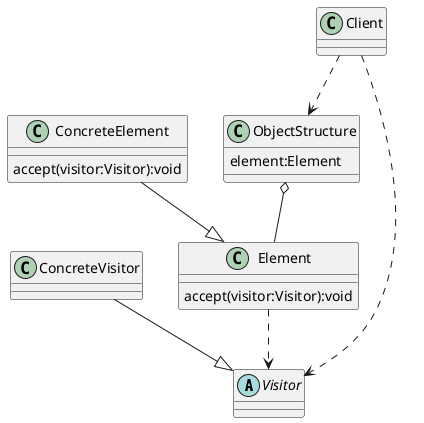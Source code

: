 @startuml
abstract class Visitor {}

class ConcreteVisitor {}

class Element {
    accept(visitor:Visitor):void
}

class ConcreteElement {
    accept(visitor:Visitor):void
}

class ObjectStructure {
    element:Element
}

class Client {}

ConcreteVisitor --|> Visitor
Element ..> Visitor
ConcreteElement --|> Element
ObjectStructure o-- Element
Client ..> Visitor
Client ..> ObjectStructure
@enduml

@startuml
abstract class Action {
    {abstract} getManResult(man:Man):void
    {abstract} getWomanResult(Woman:woman):void
}

class Success {
    getManResult(man:Man):void
    getWomanResult(Woman:woman):void
}

class Fail {
    getManResult(man:Man):void
    getWomanResult(Woman:woman):void
}

class Wait {
    getManResult(man:Man):void
    getWomanResult(Woman:woman):void
}

abstract class Person {
    {abstract} accept(action:Action):void
}

class Man {
    accept(action:Action):void
}

class Woman {
    accept(action:Action):void
}

class ObjectStructure {
    peoples:List<Person>
    attache(person:Person):void
    detach(person:Person):void
    display(action:Action):void
}

class Client {

}

Success --|> Action
Fail --|> Action
Wait --|> Action

Man --|> Person
Woman --|> Person

Person -- Action
Person --o ObjectStructure

Client ..> Action
Client ..> ObjectStructure
@enduml